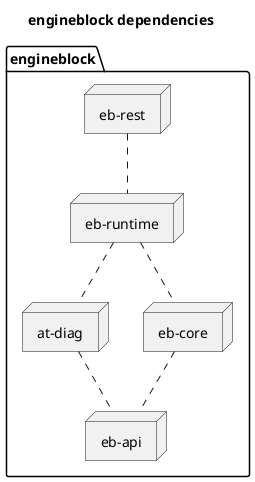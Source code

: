 @startuml
title engineblock dependencies
'node engineblock
'node defaults as "project-defaults"

folder engineblock {
node diag as "at-diag"
node api as "eb-api"
node core as "eb-core"
node rest as "eb-rest"
node runtime as "eb-runtime"
rest .. runtime
runtime .. core
runtime .. diag
core .. api
diag .. api
}

@enduml